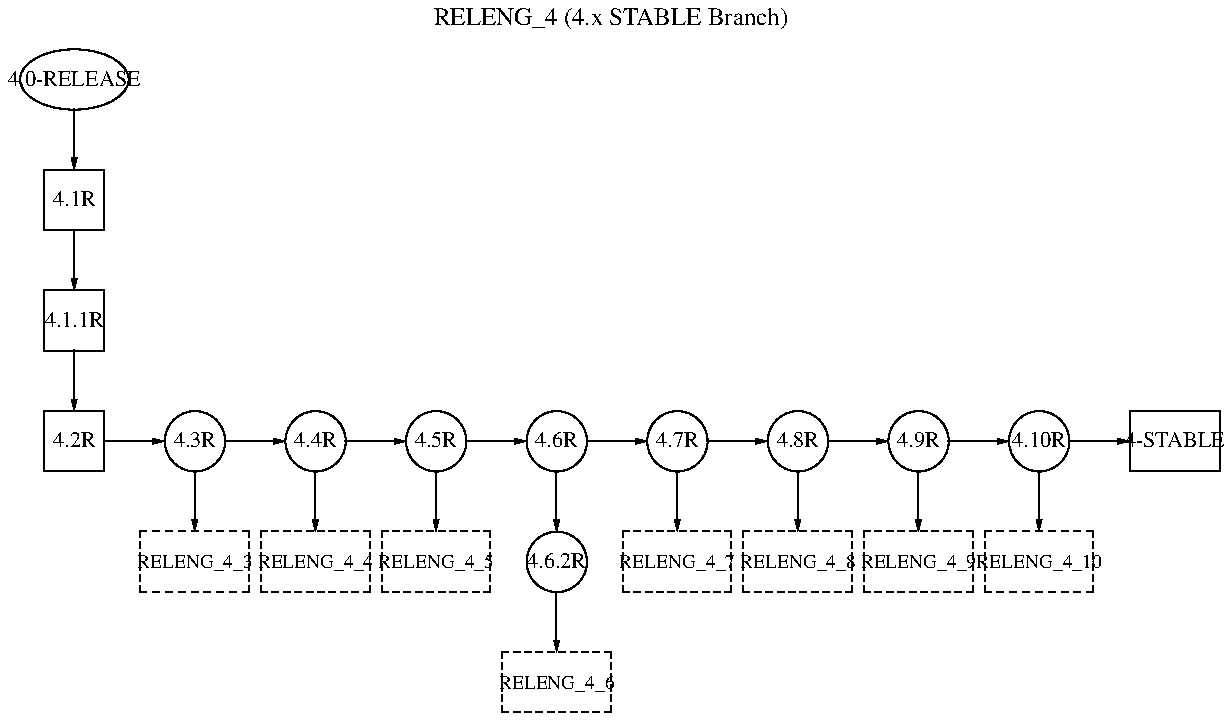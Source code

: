 .\" -*- nroff -*-
.\" $FreeBSD$

.PS 6

RELENG_4_0_0_RELEASE:
	ellipse width .9 "\s-24.0-RELEASE\s+2"
        move right 4
        move up .5
        "\s-1RELENG_4 (4.x STABLE Branch)\s+1"

	line -> down from RELENG_4_0_0_RELEASE.s
RELENG_4_1_0_RELEASE:
	box width .5 "\s-24.1R\s+2"

	line -> down from RELENG_4_1_0_RELEASE.s
RELENG_4_1_1_RELEASE:
	box width .5 "\s-24.1.1R\s+2"

	line -> down from RELENG_4_1_1_RELEASE.s
RELENG_4_2_0_RELEASE:
	box width .5 "\s-24.2R\s+2"

	line -> right from RELENG_4_2_0_RELEASE.e
RELENG_4_3_0_RELEASE:
	ellipse width .5 "\s-24.3R\s+2"

	line -> down from RELENG_4_3_0_RELEASE.s
RELENG_4_3:
	box width .9 "\s-3RELENG_4_3\s+3" dashed

	line -> right from RELENG_4_3_0_RELEASE.e
RELENG_4_4_0_RELEASE:
	ellipse width .5 "\s-24.4R\s+2"

	line -> down from RELENG_4_4_0_RELEASE.s
RELENG_4_4:
	box width .9 "\s-3RELENG_4_4\s+3" dashed

	line -> right from RELENG_4_4_0_RELEASE.e
RELENG_4_5_0_RELEASE:
	ellipse width .5 "\s-24.5R\s+2"

	line -> down from RELENG_4_5_0_RELEASE.s
RELENG_4_5:
	box width .9 "\s-3RELENG_4_5\s+3" dashed

	line -> right from RELENG_4_5_0_RELEASE.e
RELENG_4_6_0_RELEASE:
	ellipse width .5 "\s-24.6R\s+2"

	line -> down from RELENG_4_6_0_RELEASE.s
RELENG_4_6_2_RELEASE:
	ellipse width .5 "\s-24.6.2R\s+2"

	line -> down from RELENG_4_6_2_RELEASE.s
RELENG_4_6:
	box width .9 "\s-3RELENG_4_6\s+3" dashed

	line -> right from RELENG_4_6_0_RELEASE.e

RELENG_4_7_0_RELEASE:
	ellipse width .5 "\s-24.7R\s+2"

	line -> down from RELENG_4_7_0_RELEASE.s
RELENG_4_7:
	box width .9 "\s-3RELENG_4_7\s+3" dashed

	line -> right from RELENG_4_7_0_RELEASE.e
RELENG_4_8_0_RELEASE:
	ellipse width .5 "\s-24.8R\s+2"

	line -> down from RELENG_4_8_0_RELEASE.s
RELENG_4_8:
	box width .9 "\s-3RELENG_4_8\s+3" dashed

	line -> right from RELENG_4_8_0_RELEASE.e
RELENG_4_9_0_RELEASE:
	ellipse width .5 "\s-24.9R\s+2"

	line -> down from RELENG_4_9_0_RELEASE.s
RELENG_4_9:
	box width .9 "\s-3RELENG_4_9\s+3" dashed

	line -> right from RELENG_4_9_0_RELEASE.e
RELENG_4_10_0_RELEASE:
	ellipse width .5 "\s-24.10R\s+2"

	line -> down from RELENG_4_10_0_RELEASE.s
RELENG_4_10:
	box width .9 "\s-3RELENG_4_10\s+3" dashed

	line -> right from RELENG_4_10_0_RELEASE.e
RELENG_4:box "\s-24-STABLE\s+2"

.PE
